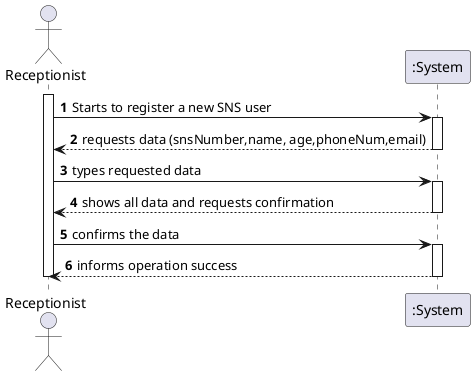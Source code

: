 @startuml
autonumber
actor "Receptionist" as OE

activate OE
OE -> ":System" : Starts to register a new SNS user
activate ":System"
":System" --> OE : requests data (snsNumber,name, age,phoneNum,email)
deactivate ":System"

OE -> ":System" : types requested data
activate ":System"
":System" --> OE : shows all data and requests confirmation
deactivate ":System"

OE -> ":System" : confirms the data
activate ":System"
":System" --> OE : informs operation success
deactivate ":System"

deactivate OE

@enduml